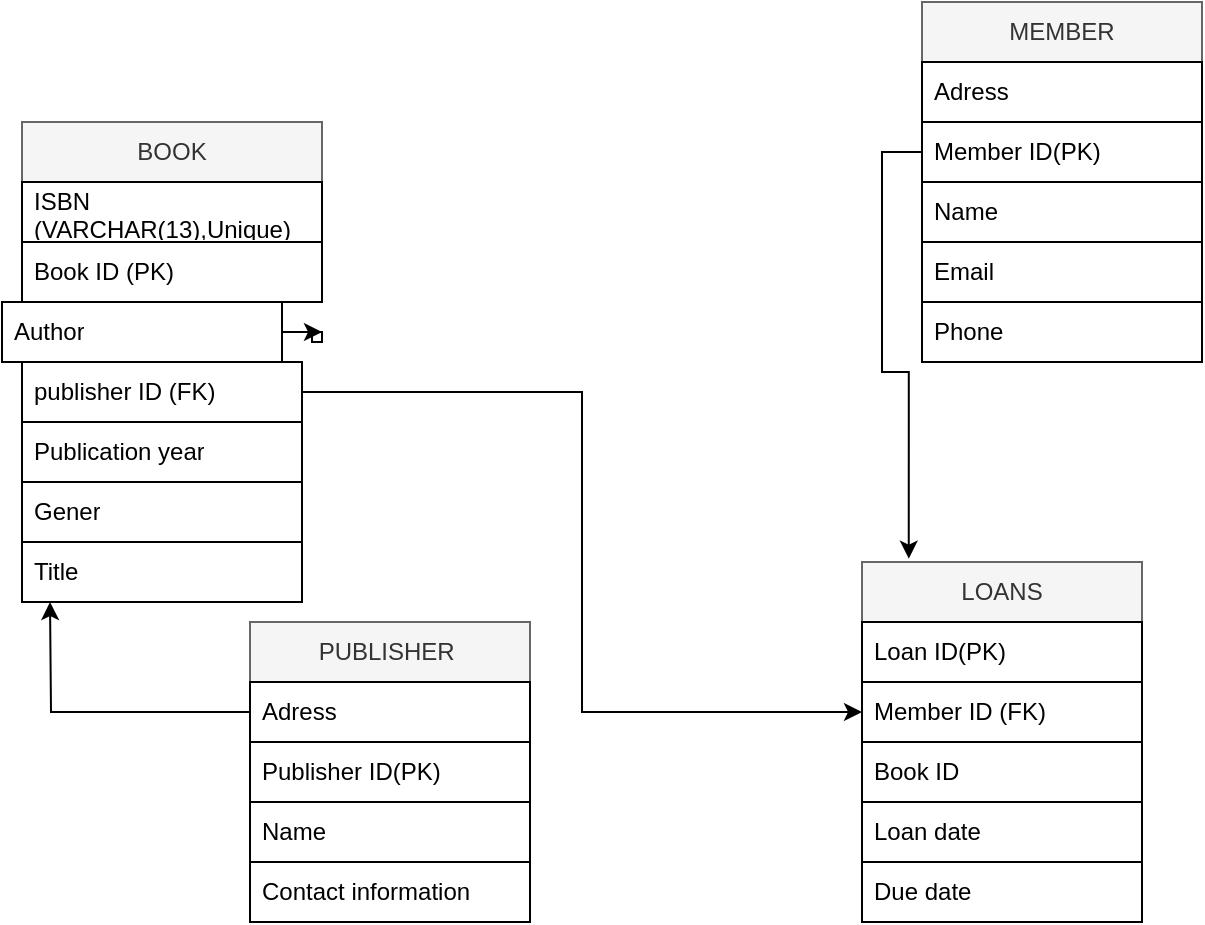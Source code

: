 <mxfile version="26.0.14" pages="2">
  <diagram name="ER Diagram " id="Q-LITb63awly-VZH5yJE">
    <mxGraphModel dx="794" dy="1581" grid="1" gridSize="10" guides="1" tooltips="1" connect="1" arrows="1" fold="1" page="1" pageScale="1" pageWidth="827" pageHeight="1169" math="0" shadow="0">
      <root>
        <mxCell id="0" />
        <mxCell id="1" parent="0" />
        <mxCell id="iKP9hEX6rpxnVARJasha-4" value="BOOK" style="swimlane;fontStyle=0;childLayout=stackLayout;horizontal=1;startSize=30;horizontalStack=0;resizeParent=1;resizeParentMax=0;resizeLast=0;collapsible=1;marginBottom=0;whiteSpace=wrap;html=1;fillColor=#f5f5f5;strokeColor=#666666;fontColor=#333333;" vertex="1" parent="1">
          <mxGeometry x="160" y="50" width="150" height="90" as="geometry">
            <mxRectangle x="160" y="30" width="80" height="30" as="alternateBounds" />
          </mxGeometry>
        </mxCell>
        <mxCell id="iKP9hEX6rpxnVARJasha-5" value="ISBN&amp;nbsp; (VARCHAR(13),Unique)" style="text;strokeColor=default;fillColor=none;align=left;verticalAlign=middle;spacingLeft=4;spacingRight=4;overflow=hidden;points=[[0,0.5],[1,0.5]];portConstraint=eastwest;rotatable=0;whiteSpace=wrap;html=1;" vertex="1" parent="iKP9hEX6rpxnVARJasha-4">
          <mxGeometry y="30" width="150" height="30" as="geometry" />
        </mxCell>
        <mxCell id="iKP9hEX6rpxnVARJasha-6" value="Book ID (PK)" style="text;strokeColor=default;fillColor=none;align=left;verticalAlign=middle;spacingLeft=4;spacingRight=4;overflow=hidden;points=[[0,0.5],[1,0.5]];portConstraint=eastwest;rotatable=0;whiteSpace=wrap;html=1;" vertex="1" parent="iKP9hEX6rpxnVARJasha-4">
          <mxGeometry y="60" width="150" height="30" as="geometry" />
        </mxCell>
        <mxCell id="RN-kf8pmPx_RjaoWweyc-1" style="edgeStyle=orthogonalEdgeStyle;rounded=0;orthogonalLoop=1;jettySize=auto;html=1;exitX=1;exitY=0.5;exitDx=0;exitDy=0;" edge="1" parent="1" source="iKP9hEX6rpxnVARJasha-7">
          <mxGeometry relative="1" as="geometry">
            <mxPoint x="310" y="155" as="targetPoint" />
            <Array as="points">
              <mxPoint x="310" y="155" />
              <mxPoint x="310" y="160" />
              <mxPoint x="305" y="160" />
              <mxPoint x="305" y="155" />
            </Array>
          </mxGeometry>
        </mxCell>
        <mxCell id="iKP9hEX6rpxnVARJasha-7" value="Author" style="text;strokeColor=default;fillColor=none;align=left;verticalAlign=middle;spacingLeft=4;spacingRight=4;overflow=hidden;points=[[0,0.5],[1,0.5]];portConstraint=eastwest;rotatable=0;whiteSpace=wrap;html=1;" vertex="1" parent="1">
          <mxGeometry x="150" y="140" width="140" height="30" as="geometry" />
        </mxCell>
        <mxCell id="iKP9hEX6rpxnVARJasha-30" style="edgeStyle=orthogonalEdgeStyle;rounded=0;orthogonalLoop=1;jettySize=auto;html=1;exitX=1;exitY=0.5;exitDx=0;exitDy=0;entryX=0;entryY=0.5;entryDx=0;entryDy=0;" edge="1" parent="1" source="iKP9hEX6rpxnVARJasha-8" target="iKP9hEX6rpxnVARJasha-13">
          <mxGeometry relative="1" as="geometry" />
        </mxCell>
        <mxCell id="iKP9hEX6rpxnVARJasha-8" value="publisher ID (FK)" style="text;strokeColor=default;fillColor=none;align=left;verticalAlign=middle;spacingLeft=4;spacingRight=4;overflow=hidden;points=[[0,0.5],[1,0.5]];portConstraint=eastwest;rotatable=0;whiteSpace=wrap;html=1;" vertex="1" parent="1">
          <mxGeometry x="160" y="170" width="140" height="30" as="geometry" />
        </mxCell>
        <mxCell id="iKP9hEX6rpxnVARJasha-9" value="Publication year" style="text;strokeColor=default;fillColor=none;align=left;verticalAlign=middle;spacingLeft=4;spacingRight=4;overflow=hidden;points=[[0,0.5],[1,0.5]];portConstraint=eastwest;rotatable=0;whiteSpace=wrap;html=1;" vertex="1" parent="1">
          <mxGeometry x="160" y="200" width="140" height="30" as="geometry" />
        </mxCell>
        <mxCell id="iKP9hEX6rpxnVARJasha-10" value="Gener" style="text;strokeColor=default;fillColor=none;align=left;verticalAlign=middle;spacingLeft=4;spacingRight=4;overflow=hidden;points=[[0,0.5],[1,0.5]];portConstraint=eastwest;rotatable=0;whiteSpace=wrap;html=1;" vertex="1" parent="1">
          <mxGeometry x="160" y="230" width="140" height="30" as="geometry" />
        </mxCell>
        <mxCell id="iKP9hEX6rpxnVARJasha-11" value="LOANS" style="swimlane;fontStyle=0;childLayout=stackLayout;horizontal=1;startSize=30;horizontalStack=0;resizeParent=1;resizeParentMax=0;resizeLast=0;collapsible=1;marginBottom=0;whiteSpace=wrap;html=1;fillColor=#f5f5f5;fontColor=#333333;strokeColor=#666666;" vertex="1" parent="1">
          <mxGeometry x="580" y="270" width="140" height="120" as="geometry">
            <mxRectangle x="560" y="30" width="80" height="30" as="alternateBounds" />
          </mxGeometry>
        </mxCell>
        <mxCell id="iKP9hEX6rpxnVARJasha-12" value="Loan ID(PK)" style="text;strokeColor=default;fillColor=none;align=left;verticalAlign=middle;spacingLeft=4;spacingRight=4;overflow=hidden;points=[[0,0.5],[1,0.5]];portConstraint=eastwest;rotatable=0;whiteSpace=wrap;html=1;" vertex="1" parent="iKP9hEX6rpxnVARJasha-11">
          <mxGeometry y="30" width="140" height="30" as="geometry" />
        </mxCell>
        <mxCell id="iKP9hEX6rpxnVARJasha-13" value="Member ID (FK)" style="text;strokeColor=default;fillColor=none;align=left;verticalAlign=middle;spacingLeft=4;spacingRight=4;overflow=hidden;points=[[0,0.5],[1,0.5]];portConstraint=eastwest;rotatable=0;whiteSpace=wrap;html=1;" vertex="1" parent="iKP9hEX6rpxnVARJasha-11">
          <mxGeometry y="60" width="140" height="30" as="geometry" />
        </mxCell>
        <mxCell id="iKP9hEX6rpxnVARJasha-14" value="Book ID" style="text;strokeColor=default;fillColor=none;align=left;verticalAlign=middle;spacingLeft=4;spacingRight=4;overflow=hidden;points=[[0,0.5],[1,0.5]];portConstraint=eastwest;rotatable=0;whiteSpace=wrap;html=1;" vertex="1" parent="iKP9hEX6rpxnVARJasha-11">
          <mxGeometry y="90" width="140" height="30" as="geometry" />
        </mxCell>
        <mxCell id="iKP9hEX6rpxnVARJasha-15" value="Loan date" style="text;strokeColor=default;fillColor=none;align=left;verticalAlign=middle;spacingLeft=4;spacingRight=4;overflow=hidden;points=[[0,0.5],[1,0.5]];portConstraint=eastwest;rotatable=0;whiteSpace=wrap;html=1;" vertex="1" parent="1">
          <mxGeometry x="580" y="390" width="140" height="30" as="geometry" />
        </mxCell>
        <mxCell id="iKP9hEX6rpxnVARJasha-16" value="Due date" style="text;strokeColor=default;fillColor=none;align=left;verticalAlign=middle;spacingLeft=4;spacingRight=4;overflow=hidden;points=[[0,0.5],[1,0.5]];portConstraint=eastwest;rotatable=0;whiteSpace=wrap;html=1;" vertex="1" parent="1">
          <mxGeometry x="580" y="420" width="140" height="30" as="geometry" />
        </mxCell>
        <mxCell id="iKP9hEX6rpxnVARJasha-17" value="MEMBER" style="swimlane;fontStyle=0;childLayout=stackLayout;horizontal=1;startSize=30;horizontalStack=0;resizeParent=1;resizeParentMax=0;resizeLast=0;collapsible=1;marginBottom=0;whiteSpace=wrap;html=1;fillColor=#f5f5f5;fontColor=#333333;strokeColor=#666666;" vertex="1" parent="1">
          <mxGeometry x="610" y="-10" width="140" height="150" as="geometry">
            <mxRectangle x="230" y="290" width="90" height="30" as="alternateBounds" />
          </mxGeometry>
        </mxCell>
        <mxCell id="iKP9hEX6rpxnVARJasha-18" value="Adress" style="text;strokeColor=default;fillColor=none;align=left;verticalAlign=middle;spacingLeft=4;spacingRight=4;overflow=hidden;points=[[0,0.5],[1,0.5]];portConstraint=eastwest;rotatable=0;whiteSpace=wrap;html=1;" vertex="1" parent="iKP9hEX6rpxnVARJasha-17">
          <mxGeometry y="30" width="140" height="30" as="geometry" />
        </mxCell>
        <mxCell id="iKP9hEX6rpxnVARJasha-19" value="Member ID(PK)" style="text;strokeColor=default;fillColor=none;align=left;verticalAlign=middle;spacingLeft=4;spacingRight=4;overflow=hidden;points=[[0,0.5],[1,0.5]];portConstraint=eastwest;rotatable=0;whiteSpace=wrap;html=1;" vertex="1" parent="iKP9hEX6rpxnVARJasha-17">
          <mxGeometry y="60" width="140" height="30" as="geometry" />
        </mxCell>
        <mxCell id="iKP9hEX6rpxnVARJasha-20" value="Name" style="text;strokeColor=default;fillColor=none;align=left;verticalAlign=middle;spacingLeft=4;spacingRight=4;overflow=hidden;points=[[0,0.5],[1,0.5]];portConstraint=eastwest;rotatable=0;whiteSpace=wrap;html=1;" vertex="1" parent="iKP9hEX6rpxnVARJasha-17">
          <mxGeometry y="90" width="140" height="30" as="geometry" />
        </mxCell>
        <mxCell id="iKP9hEX6rpxnVARJasha-22" value="Email" style="text;strokeColor=default;fillColor=none;align=left;verticalAlign=middle;spacingLeft=4;spacingRight=4;overflow=hidden;points=[[0,0.5],[1,0.5]];portConstraint=eastwest;rotatable=0;whiteSpace=wrap;html=1;" vertex="1" parent="iKP9hEX6rpxnVARJasha-17">
          <mxGeometry y="120" width="140" height="30" as="geometry" />
        </mxCell>
        <mxCell id="iKP9hEX6rpxnVARJasha-21" value="Phone" style="text;strokeColor=default;fillColor=none;align=left;verticalAlign=middle;spacingLeft=4;spacingRight=4;overflow=hidden;points=[[0,0.5],[1,0.5]];portConstraint=eastwest;rotatable=0;whiteSpace=wrap;html=1;" vertex="1" parent="1">
          <mxGeometry x="610" y="140" width="140" height="30" as="geometry" />
        </mxCell>
        <mxCell id="iKP9hEX6rpxnVARJasha-23" value="PUBLISHER&amp;nbsp;" style="swimlane;fontStyle=0;childLayout=stackLayout;horizontal=1;startSize=30;horizontalStack=0;resizeParent=1;resizeParentMax=0;resizeLast=0;collapsible=1;marginBottom=0;whiteSpace=wrap;html=1;fillColor=#f5f5f5;fontColor=#333333;strokeColor=#666666;" vertex="1" parent="1">
          <mxGeometry x="274" y="300" width="140" height="120" as="geometry">
            <mxRectangle x="540" y="290" width="110" height="30" as="alternateBounds" />
          </mxGeometry>
        </mxCell>
        <mxCell id="iKP9hEX6rpxnVARJasha-29" style="edgeStyle=orthogonalEdgeStyle;rounded=0;orthogonalLoop=1;jettySize=auto;html=1;exitX=0;exitY=0.5;exitDx=0;exitDy=0;" edge="1" parent="iKP9hEX6rpxnVARJasha-23" source="iKP9hEX6rpxnVARJasha-24">
          <mxGeometry relative="1" as="geometry">
            <mxPoint x="-100" y="-10" as="targetPoint" />
          </mxGeometry>
        </mxCell>
        <mxCell id="iKP9hEX6rpxnVARJasha-24" value="Adress" style="text;strokeColor=default;fillColor=none;align=left;verticalAlign=middle;spacingLeft=4;spacingRight=4;overflow=hidden;points=[[0,0.5],[1,0.5]];portConstraint=eastwest;rotatable=0;whiteSpace=wrap;html=1;" vertex="1" parent="iKP9hEX6rpxnVARJasha-23">
          <mxGeometry y="30" width="140" height="30" as="geometry" />
        </mxCell>
        <mxCell id="iKP9hEX6rpxnVARJasha-25" value="Publisher ID(PK)" style="text;strokeColor=default;fillColor=none;align=left;verticalAlign=middle;spacingLeft=4;spacingRight=4;overflow=hidden;points=[[0,0.5],[1,0.5]];portConstraint=eastwest;rotatable=0;whiteSpace=wrap;html=1;" vertex="1" parent="iKP9hEX6rpxnVARJasha-23">
          <mxGeometry y="60" width="140" height="30" as="geometry" />
        </mxCell>
        <mxCell id="iKP9hEX6rpxnVARJasha-26" value="Name" style="text;strokeColor=default;fillColor=none;align=left;verticalAlign=middle;spacingLeft=4;spacingRight=4;overflow=hidden;points=[[0,0.5],[1,0.5]];portConstraint=eastwest;rotatable=0;whiteSpace=wrap;html=1;" vertex="1" parent="iKP9hEX6rpxnVARJasha-23">
          <mxGeometry y="90" width="140" height="30" as="geometry" />
        </mxCell>
        <mxCell id="iKP9hEX6rpxnVARJasha-27" value="Title&amp;nbsp;" style="text;strokeColor=default;fillColor=none;align=left;verticalAlign=middle;spacingLeft=4;spacingRight=4;overflow=hidden;points=[[0,0.5],[1,0.5]];portConstraint=eastwest;rotatable=0;whiteSpace=wrap;html=1;" vertex="1" parent="1">
          <mxGeometry x="160" y="260" width="140" height="30" as="geometry" />
        </mxCell>
        <mxCell id="iKP9hEX6rpxnVARJasha-28" value="Contact information&amp;nbsp;" style="text;strokeColor=default;fillColor=none;align=left;verticalAlign=middle;spacingLeft=4;spacingRight=4;overflow=hidden;points=[[0,0.5],[1,0.5]];portConstraint=eastwest;rotatable=0;whiteSpace=wrap;html=1;" vertex="1" parent="1">
          <mxGeometry x="274" y="420" width="140" height="30" as="geometry" />
        </mxCell>
        <mxCell id="iKP9hEX6rpxnVARJasha-31" style="edgeStyle=orthogonalEdgeStyle;rounded=0;orthogonalLoop=1;jettySize=auto;html=1;exitX=0;exitY=0.5;exitDx=0;exitDy=0;entryX=0.167;entryY=-0.014;entryDx=0;entryDy=0;entryPerimeter=0;" edge="1" parent="1" source="iKP9hEX6rpxnVARJasha-19" target="iKP9hEX6rpxnVARJasha-11">
          <mxGeometry relative="1" as="geometry" />
        </mxCell>
      </root>
    </mxGraphModel>
  </diagram>
  <diagram name="Logical Model" id="6UxYmFW7T_WzoGBSyFh2">
    <mxGraphModel dx="794" dy="1581" grid="1" gridSize="10" guides="1" tooltips="1" connect="1" arrows="1" fold="1" page="1" pageScale="1" pageWidth="827" pageHeight="1169" math="0" shadow="0">
      <root>
        <mxCell id="c4jTH9dZQF4V7bdr0cFA-0" />
        <mxCell id="c4jTH9dZQF4V7bdr0cFA-1" parent="c4jTH9dZQF4V7bdr0cFA-0" />
        <mxCell id="c4jTH9dZQF4V7bdr0cFA-2" value="BOOK" style="swimlane;fontStyle=0;childLayout=stackLayout;horizontal=1;startSize=30;horizontalStack=0;resizeParent=1;resizeParentMax=0;resizeLast=0;collapsible=1;marginBottom=0;whiteSpace=wrap;html=1;fillColor=#f5f5f5;strokeColor=#666666;fontColor=#333333;" vertex="1" parent="c4jTH9dZQF4V7bdr0cFA-1">
          <mxGeometry x="160" y="50" width="180" height="90" as="geometry">
            <mxRectangle x="160" y="30" width="80" height="30" as="alternateBounds" />
          </mxGeometry>
        </mxCell>
        <mxCell id="c4jTH9dZQF4V7bdr0cFA-3" value="ISBN (VARCHAR(13), PK)" style="text;strokeColor=default;fillColor=none;align=left;verticalAlign=middle;spacingLeft=4;spacingRight=4;overflow=hidden;points=[[0,0.5],[1,0.5]];portConstraint=eastwest;rotatable=0;whiteSpace=wrap;html=1;" vertex="1" parent="c4jTH9dZQF4V7bdr0cFA-2">
          <mxGeometry y="30" width="180" height="30" as="geometry" />
        </mxCell>
        <mxCell id="c4jTH9dZQF4V7bdr0cFA-4" value="Book ID (INT,PK)" style="text;strokeColor=default;fillColor=none;align=left;verticalAlign=middle;spacingLeft=4;spacingRight=4;overflow=hidden;points=[[0,0.5],[1,0.5]];portConstraint=eastwest;rotatable=0;whiteSpace=wrap;html=1;" vertex="1" parent="c4jTH9dZQF4V7bdr0cFA-2">
          <mxGeometry y="60" width="180" height="30" as="geometry" />
        </mxCell>
        <mxCell id="c4jTH9dZQF4V7bdr0cFA-5" value="Author (VARCHAR(50))" style="text;strokeColor=default;fillColor=none;align=left;verticalAlign=middle;spacingLeft=4;spacingRight=4;overflow=hidden;points=[[0,0.5],[1,0.5]];portConstraint=eastwest;rotatable=0;whiteSpace=wrap;html=1;" vertex="1" parent="c4jTH9dZQF4V7bdr0cFA-1">
          <mxGeometry x="160" y="140" width="180" height="30" as="geometry" />
        </mxCell>
        <mxCell id="c4jTH9dZQF4V7bdr0cFA-7" value="publisher ID (INT ,FK)" style="text;strokeColor=default;fillColor=none;align=left;verticalAlign=middle;spacingLeft=4;spacingRight=4;overflow=hidden;points=[[0,0.5],[1,0.5]];portConstraint=eastwest;rotatable=0;whiteSpace=wrap;html=1;" vertex="1" parent="c4jTH9dZQF4V7bdr0cFA-1">
          <mxGeometry x="160" y="170" width="180" height="30" as="geometry" />
        </mxCell>
        <mxCell id="c4jTH9dZQF4V7bdr0cFA-8" value="Publication year&amp;nbsp; (YEAR)" style="text;strokeColor=default;fillColor=none;align=left;verticalAlign=middle;spacingLeft=4;spacingRight=4;overflow=hidden;points=[[0,0.5],[1,0.5]];portConstraint=eastwest;rotatable=0;whiteSpace=wrap;html=1;" vertex="1" parent="c4jTH9dZQF4V7bdr0cFA-1">
          <mxGeometry x="160" y="200" width="180" height="30" as="geometry" />
        </mxCell>
        <mxCell id="c4jTH9dZQF4V7bdr0cFA-9" value="Gener&amp;nbsp; &amp;nbsp;(VARCHAR(50))" style="text;strokeColor=default;fillColor=none;align=left;verticalAlign=middle;spacingLeft=4;spacingRight=4;overflow=hidden;points=[[0,0.5],[1,0.5]];portConstraint=eastwest;rotatable=0;whiteSpace=wrap;html=1;" vertex="1" parent="c4jTH9dZQF4V7bdr0cFA-1">
          <mxGeometry x="160" y="230" width="180" height="30" as="geometry" />
        </mxCell>
        <mxCell id="c4jTH9dZQF4V7bdr0cFA-10" value="LOANS" style="swimlane;fontStyle=0;childLayout=stackLayout;horizontal=1;startSize=30;horizontalStack=0;resizeParent=1;resizeParentMax=0;resizeLast=0;collapsible=1;marginBottom=0;whiteSpace=wrap;html=1;fillColor=#f5f5f5;fontColor=#333333;strokeColor=#666666;" vertex="1" parent="c4jTH9dZQF4V7bdr0cFA-1">
          <mxGeometry x="530" y="390" width="170" height="120" as="geometry">
            <mxRectangle x="560" y="30" width="80" height="30" as="alternateBounds" />
          </mxGeometry>
        </mxCell>
        <mxCell id="c4jTH9dZQF4V7bdr0cFA-11" value="Loan ID&amp;nbsp; (INT, PK)" style="text;strokeColor=default;fillColor=none;align=left;verticalAlign=middle;spacingLeft=4;spacingRight=4;overflow=hidden;points=[[0,0.5],[1,0.5]];portConstraint=eastwest;rotatable=0;whiteSpace=wrap;html=1;" vertex="1" parent="c4jTH9dZQF4V7bdr0cFA-10">
          <mxGeometry y="30" width="170" height="30" as="geometry" />
        </mxCell>
        <mxCell id="c4jTH9dZQF4V7bdr0cFA-12" value="Member ID (INT ,FK)" style="text;strokeColor=default;fillColor=none;align=left;verticalAlign=middle;spacingLeft=4;spacingRight=4;overflow=hidden;points=[[0,0.5],[1,0.5]];portConstraint=eastwest;rotatable=0;whiteSpace=wrap;html=1;" vertex="1" parent="c4jTH9dZQF4V7bdr0cFA-10">
          <mxGeometry y="60" width="170" height="30" as="geometry" />
        </mxCell>
        <mxCell id="c4jTH9dZQF4V7bdr0cFA-13" value="Book ID (INT, FK)" style="text;strokeColor=default;fillColor=none;align=left;verticalAlign=middle;spacingLeft=4;spacingRight=4;overflow=hidden;points=[[0,0.5],[1,0.5]];portConstraint=eastwest;rotatable=0;whiteSpace=wrap;html=1;" vertex="1" parent="c4jTH9dZQF4V7bdr0cFA-10">
          <mxGeometry y="90" width="170" height="30" as="geometry" />
        </mxCell>
        <mxCell id="c4jTH9dZQF4V7bdr0cFA-14" value="Loan date&amp;nbsp; (DATE)" style="text;strokeColor=default;fillColor=none;align=left;verticalAlign=middle;spacingLeft=4;spacingRight=4;overflow=hidden;points=[[0,0.5],[1,0.5]];portConstraint=eastwest;rotatable=0;whiteSpace=wrap;html=1;" vertex="1" parent="c4jTH9dZQF4V7bdr0cFA-1">
          <mxGeometry x="530" y="510" width="170" height="30" as="geometry" />
        </mxCell>
        <mxCell id="c4jTH9dZQF4V7bdr0cFA-15" value="Due date&amp;nbsp; (DATE)" style="text;strokeColor=default;fillColor=none;align=left;verticalAlign=middle;spacingLeft=4;spacingRight=4;overflow=hidden;points=[[0,0.5],[1,0.5]];portConstraint=eastwest;rotatable=0;whiteSpace=wrap;html=1;" vertex="1" parent="c4jTH9dZQF4V7bdr0cFA-1">
          <mxGeometry x="530" y="540" width="170" height="30" as="geometry" />
        </mxCell>
        <mxCell id="c4jTH9dZQF4V7bdr0cFA-16" value="MEMBER" style="swimlane;fontStyle=0;childLayout=stackLayout;horizontal=1;startSize=30;horizontalStack=0;resizeParent=1;resizeParentMax=0;resizeLast=0;collapsible=1;marginBottom=0;whiteSpace=wrap;html=1;fillColor=#f5f5f5;fontColor=#333333;strokeColor=#666666;" vertex="1" parent="c4jTH9dZQF4V7bdr0cFA-1">
          <mxGeometry x="610" y="-10" width="190" height="150" as="geometry">
            <mxRectangle x="230" y="290" width="90" height="30" as="alternateBounds" />
          </mxGeometry>
        </mxCell>
        <mxCell id="c4jTH9dZQF4V7bdr0cFA-17" value="Adress (VARCHAR(100))" style="text;strokeColor=default;fillColor=none;align=left;verticalAlign=middle;spacingLeft=4;spacingRight=4;overflow=hidden;points=[[0,0.5],[1,0.5]];portConstraint=eastwest;rotatable=0;whiteSpace=wrap;html=1;" vertex="1" parent="c4jTH9dZQF4V7bdr0cFA-16">
          <mxGeometry y="30" width="190" height="30" as="geometry" />
        </mxCell>
        <mxCell id="c4jTH9dZQF4V7bdr0cFA-18" value="Member ID(INT ,PK)" style="text;strokeColor=default;fillColor=none;align=left;verticalAlign=middle;spacingLeft=4;spacingRight=4;overflow=hidden;points=[[0,0.5],[1,0.5]];portConstraint=eastwest;rotatable=0;whiteSpace=wrap;html=1;" vertex="1" parent="c4jTH9dZQF4V7bdr0cFA-16">
          <mxGeometry y="60" width="190" height="30" as="geometry" />
        </mxCell>
        <mxCell id="c4jTH9dZQF4V7bdr0cFA-19" value="Name (VARCHAR(50))" style="text;strokeColor=default;fillColor=none;align=left;verticalAlign=middle;spacingLeft=4;spacingRight=4;overflow=hidden;points=[[0,0.5],[1,0.5]];portConstraint=eastwest;rotatable=0;whiteSpace=wrap;html=1;" vertex="1" parent="c4jTH9dZQF4V7bdr0cFA-16">
          <mxGeometry y="90" width="190" height="30" as="geometry" />
        </mxCell>
        <mxCell id="c4jTH9dZQF4V7bdr0cFA-20" value="Email (VARCHAR(50), Unique)" style="text;strokeColor=default;fillColor=none;align=left;verticalAlign=middle;spacingLeft=4;spacingRight=4;overflow=hidden;points=[[0,0.5],[1,0.5]];portConstraint=eastwest;rotatable=0;whiteSpace=wrap;html=1;" vertex="1" parent="c4jTH9dZQF4V7bdr0cFA-16">
          <mxGeometry y="120" width="190" height="30" as="geometry" />
        </mxCell>
        <mxCell id="c4jTH9dZQF4V7bdr0cFA-21" value="Phone (VARCHAR(15))" style="text;strokeColor=default;fillColor=none;align=left;verticalAlign=middle;spacingLeft=4;spacingRight=4;overflow=hidden;points=[[0,0.5],[1,0.5]];portConstraint=eastwest;rotatable=0;whiteSpace=wrap;html=1;" vertex="1" parent="c4jTH9dZQF4V7bdr0cFA-1">
          <mxGeometry x="610" y="140" width="190" height="30" as="geometry" />
        </mxCell>
        <mxCell id="c4jTH9dZQF4V7bdr0cFA-22" value="PUBLISHER&amp;nbsp;" style="swimlane;fontStyle=0;childLayout=stackLayout;horizontal=1;startSize=30;horizontalStack=0;resizeParent=1;resizeParentMax=0;resizeLast=0;collapsible=1;marginBottom=0;whiteSpace=wrap;html=1;fillColor=#f5f5f5;fontColor=#333333;strokeColor=#666666;" vertex="1" parent="c4jTH9dZQF4V7bdr0cFA-1">
          <mxGeometry x="50" y="400" width="210" height="120" as="geometry">
            <mxRectangle x="540" y="290" width="110" height="30" as="alternateBounds" />
          </mxGeometry>
        </mxCell>
        <mxCell id="c4jTH9dZQF4V7bdr0cFA-24" value="Adress&amp;nbsp; (VARCHAR(100))" style="text;strokeColor=default;fillColor=none;align=left;verticalAlign=middle;spacingLeft=4;spacingRight=4;overflow=hidden;points=[[0,0.5],[1,0.5]];portConstraint=eastwest;rotatable=0;whiteSpace=wrap;html=1;" vertex="1" parent="c4jTH9dZQF4V7bdr0cFA-22">
          <mxGeometry y="30" width="210" height="30" as="geometry" />
        </mxCell>
        <mxCell id="c4jTH9dZQF4V7bdr0cFA-25" value="Publisher ID&amp;nbsp; (INT, PK)" style="text;strokeColor=default;fillColor=none;align=left;verticalAlign=middle;spacingLeft=4;spacingRight=4;overflow=hidden;points=[[0,0.5],[1,0.5]];portConstraint=eastwest;rotatable=0;whiteSpace=wrap;html=1;" vertex="1" parent="c4jTH9dZQF4V7bdr0cFA-22">
          <mxGeometry y="60" width="210" height="30" as="geometry" />
        </mxCell>
        <mxCell id="c4jTH9dZQF4V7bdr0cFA-26" value="Name (VARCHAR(50))" style="text;strokeColor=default;fillColor=none;align=left;verticalAlign=middle;spacingLeft=4;spacingRight=4;overflow=hidden;points=[[0,0.5],[1,0.5]];portConstraint=eastwest;rotatable=0;whiteSpace=wrap;html=1;" vertex="1" parent="c4jTH9dZQF4V7bdr0cFA-22">
          <mxGeometry y="90" width="210" height="30" as="geometry" />
        </mxCell>
        <mxCell id="c4jTH9dZQF4V7bdr0cFA-27" value="Title (VARCHAR(100))" style="text;strokeColor=default;fillColor=none;align=left;verticalAlign=middle;spacingLeft=4;spacingRight=4;overflow=hidden;points=[[0,0.5],[1,0.5]];portConstraint=eastwest;rotatable=0;whiteSpace=wrap;html=1;" vertex="1" parent="c4jTH9dZQF4V7bdr0cFA-1">
          <mxGeometry x="160" y="260" width="180" height="30" as="geometry" />
        </mxCell>
        <mxCell id="c4jTH9dZQF4V7bdr0cFA-28" value="Contact information (VARCHAR(50))" style="text;strokeColor=default;fillColor=none;align=left;verticalAlign=middle;spacingLeft=4;spacingRight=4;overflow=hidden;points=[[0,0.5],[1,0.5]];portConstraint=eastwest;rotatable=0;whiteSpace=wrap;html=1;" vertex="1" parent="c4jTH9dZQF4V7bdr0cFA-1">
          <mxGeometry x="50" y="520" width="210" height="30" as="geometry" />
        </mxCell>
        <mxCell id="bFEPCEOsgJdtW56SbORI-0" value="Book1 oanltern" style="shape=table;startSize=30;container=1;collapsible=1;childLayout=tableLayout;fixedRows=1;rowLines=0;fontStyle=1;align=center;resizeLast=1;html=1;fillColor=#f5f5f5;fontColor=#333333;strokeColor=#666666;" vertex="1" parent="c4jTH9dZQF4V7bdr0cFA-1">
          <mxGeometry x="380" y="120" width="180" height="150" as="geometry" />
        </mxCell>
        <mxCell id="bFEPCEOsgJdtW56SbORI-1" value="" style="shape=tableRow;horizontal=0;startSize=0;swimlaneHead=0;swimlaneBody=0;fillColor=none;collapsible=0;dropTarget=0;points=[[0,0.5],[1,0.5]];portConstraint=eastwest;top=0;left=0;right=0;bottom=1;" vertex="1" parent="bFEPCEOsgJdtW56SbORI-0">
          <mxGeometry y="30" width="180" height="30" as="geometry" />
        </mxCell>
        <mxCell id="bFEPCEOsgJdtW56SbORI-2" value="PK" style="shape=partialRectangle;connectable=0;fillColor=none;top=0;left=0;bottom=0;right=0;fontStyle=1;overflow=hidden;whiteSpace=wrap;html=1;" vertex="1" parent="bFEPCEOsgJdtW56SbORI-1">
          <mxGeometry width="30" height="30" as="geometry">
            <mxRectangle width="30" height="30" as="alternateBounds" />
          </mxGeometry>
        </mxCell>
        <mxCell id="bFEPCEOsgJdtW56SbORI-3" value="Transaction Number" style="shape=partialRectangle;connectable=0;fillColor=none;top=0;left=0;bottom=0;right=0;align=left;spacingLeft=6;fontStyle=5;overflow=hidden;whiteSpace=wrap;html=1;" vertex="1" parent="bFEPCEOsgJdtW56SbORI-1">
          <mxGeometry x="30" width="150" height="30" as="geometry">
            <mxRectangle width="150" height="30" as="alternateBounds" />
          </mxGeometry>
        </mxCell>
        <mxCell id="bFEPCEOsgJdtW56SbORI-4" value="" style="shape=tableRow;horizontal=0;startSize=0;swimlaneHead=0;swimlaneBody=0;fillColor=none;collapsible=0;dropTarget=0;points=[[0,0.5],[1,0.5]];portConstraint=eastwest;top=0;left=0;right=0;bottom=0;" vertex="1" parent="bFEPCEOsgJdtW56SbORI-0">
          <mxGeometry y="60" width="180" height="30" as="geometry" />
        </mxCell>
        <mxCell id="bFEPCEOsgJdtW56SbORI-5" value="" style="shape=partialRectangle;connectable=0;fillColor=none;top=0;left=0;bottom=0;right=0;editable=1;overflow=hidden;whiteSpace=wrap;html=1;" vertex="1" parent="bFEPCEOsgJdtW56SbORI-4">
          <mxGeometry width="30" height="30" as="geometry">
            <mxRectangle width="30" height="30" as="alternateBounds" />
          </mxGeometry>
        </mxCell>
        <mxCell id="bFEPCEOsgJdtW56SbORI-6" value="Loan ID (INT, PK)" style="shape=partialRectangle;connectable=0;fillColor=none;top=0;left=0;bottom=0;right=0;align=left;spacingLeft=6;overflow=hidden;whiteSpace=wrap;html=1;" vertex="1" parent="bFEPCEOsgJdtW56SbORI-4">
          <mxGeometry x="30" width="150" height="30" as="geometry">
            <mxRectangle width="150" height="30" as="alternateBounds" />
          </mxGeometry>
        </mxCell>
        <mxCell id="bFEPCEOsgJdtW56SbORI-7" value="" style="shape=tableRow;horizontal=0;startSize=0;swimlaneHead=0;swimlaneBody=0;fillColor=none;collapsible=0;dropTarget=0;points=[[0,0.5],[1,0.5]];portConstraint=eastwest;top=0;left=0;right=0;bottom=0;" vertex="1" parent="bFEPCEOsgJdtW56SbORI-0">
          <mxGeometry y="90" width="180" height="30" as="geometry" />
        </mxCell>
        <mxCell id="bFEPCEOsgJdtW56SbORI-8" value="" style="shape=partialRectangle;connectable=0;fillColor=none;top=0;left=0;bottom=0;right=0;editable=1;overflow=hidden;whiteSpace=wrap;html=1;" vertex="1" parent="bFEPCEOsgJdtW56SbORI-7">
          <mxGeometry width="30" height="30" as="geometry">
            <mxRectangle width="30" height="30" as="alternateBounds" />
          </mxGeometry>
        </mxCell>
        <mxCell id="bFEPCEOsgJdtW56SbORI-9" value="BOOK ID (INT, PK)" style="shape=partialRectangle;connectable=0;fillColor=none;top=0;left=0;bottom=0;right=0;align=left;spacingLeft=6;overflow=hidden;whiteSpace=wrap;html=1;" vertex="1" parent="bFEPCEOsgJdtW56SbORI-7">
          <mxGeometry x="30" width="150" height="30" as="geometry">
            <mxRectangle width="150" height="30" as="alternateBounds" />
          </mxGeometry>
        </mxCell>
        <mxCell id="bFEPCEOsgJdtW56SbORI-10" value="" style="shape=tableRow;horizontal=0;startSize=0;swimlaneHead=0;swimlaneBody=0;fillColor=none;collapsible=0;dropTarget=0;points=[[0,0.5],[1,0.5]];portConstraint=eastwest;top=0;left=0;right=0;bottom=0;" vertex="1" parent="bFEPCEOsgJdtW56SbORI-0">
          <mxGeometry y="120" width="180" height="30" as="geometry" />
        </mxCell>
        <mxCell id="bFEPCEOsgJdtW56SbORI-11" value="" style="shape=partialRectangle;connectable=0;fillColor=none;top=0;left=0;bottom=0;right=0;editable=1;overflow=hidden;whiteSpace=wrap;html=1;" vertex="1" parent="bFEPCEOsgJdtW56SbORI-10">
          <mxGeometry width="30" height="30" as="geometry">
            <mxRectangle width="30" height="30" as="alternateBounds" />
          </mxGeometry>
        </mxCell>
        <mxCell id="bFEPCEOsgJdtW56SbORI-12" value="" style="shape=partialRectangle;connectable=0;fillColor=none;top=0;left=0;bottom=0;right=0;align=left;spacingLeft=6;overflow=hidden;whiteSpace=wrap;html=1;" vertex="1" parent="bFEPCEOsgJdtW56SbORI-10">
          <mxGeometry x="30" width="150" height="30" as="geometry">
            <mxRectangle width="150" height="30" as="alternateBounds" />
          </mxGeometry>
        </mxCell>
        <mxCell id="bFEPCEOsgJdtW56SbORI-13" value="" style="edgeStyle=entityRelationEdgeStyle;fontSize=12;html=1;endArrow=ERoneToMany;startArrow=ERmandOne;rounded=0;entryX=1;entryY=0.5;entryDx=0;entryDy=0;" edge="1" parent="c4jTH9dZQF4V7bdr0cFA-1" source="bFEPCEOsgJdtW56SbORI-7" target="c4jTH9dZQF4V7bdr0cFA-4">
          <mxGeometry width="100" height="100" relative="1" as="geometry">
            <mxPoint x="360" y="270" as="sourcePoint" />
            <mxPoint x="460" y="170" as="targetPoint" />
          </mxGeometry>
        </mxCell>
        <mxCell id="bFEPCEOsgJdtW56SbORI-14" value="" style="edgeStyle=entityRelationEdgeStyle;fontSize=12;html=1;endArrow=ERzeroToMany;startArrow=ERmandOne;rounded=0;exitX=1;exitY=0.5;exitDx=0;exitDy=0;" edge="1" parent="c4jTH9dZQF4V7bdr0cFA-1" source="c4jTH9dZQF4V7bdr0cFA-25">
          <mxGeometry width="100" height="100" relative="1" as="geometry">
            <mxPoint x="360" y="270" as="sourcePoint" />
            <mxPoint x="160" y="215" as="targetPoint" />
            <Array as="points">
              <mxPoint x="100" y="270" />
              <mxPoint x="150" y="340" />
              <mxPoint x="140" y="340" />
              <mxPoint x="210" y="350" />
              <mxPoint x="110" y="330" />
              <mxPoint x="80" y="280" />
              <mxPoint x="110" y="230" />
            </Array>
          </mxGeometry>
        </mxCell>
        <mxCell id="bFEPCEOsgJdtW56SbORI-16" value="" style="edgeStyle=entityRelationEdgeStyle;fontSize=12;html=1;endArrow=ERoneToMany;startArrow=ERmandOne;rounded=0;entryX=1;entryY=0.5;entryDx=0;entryDy=0;" edge="1" parent="c4jTH9dZQF4V7bdr0cFA-1" target="bFEPCEOsgJdtW56SbORI-4">
          <mxGeometry width="100" height="100" relative="1" as="geometry">
            <mxPoint x="700" y="440" as="sourcePoint" />
            <mxPoint x="460" y="110" as="targetPoint" />
            <Array as="points">
              <mxPoint x="710" y="300" />
              <mxPoint x="710" y="310" />
            </Array>
          </mxGeometry>
        </mxCell>
        <mxCell id="bFEPCEOsgJdtW56SbORI-17" value="" style="fontSize=12;html=1;endArrow=ERzeroToMany;startArrow=ERmandOne;rounded=0;exitX=1;exitY=0.5;exitDx=0;exitDy=0;entryX=1;entryY=0.5;entryDx=0;entryDy=0;edgeStyle=orthogonalEdgeStyle;" edge="1" parent="c4jTH9dZQF4V7bdr0cFA-1" source="c4jTH9dZQF4V7bdr0cFA-18" target="c4jTH9dZQF4V7bdr0cFA-12">
          <mxGeometry width="100" height="100" relative="1" as="geometry">
            <mxPoint x="590" y="65" as="sourcePoint" />
            <mxPoint x="510" y="465" as="targetPoint" />
          </mxGeometry>
        </mxCell>
      </root>
    </mxGraphModel>
  </diagram>
</mxfile>
